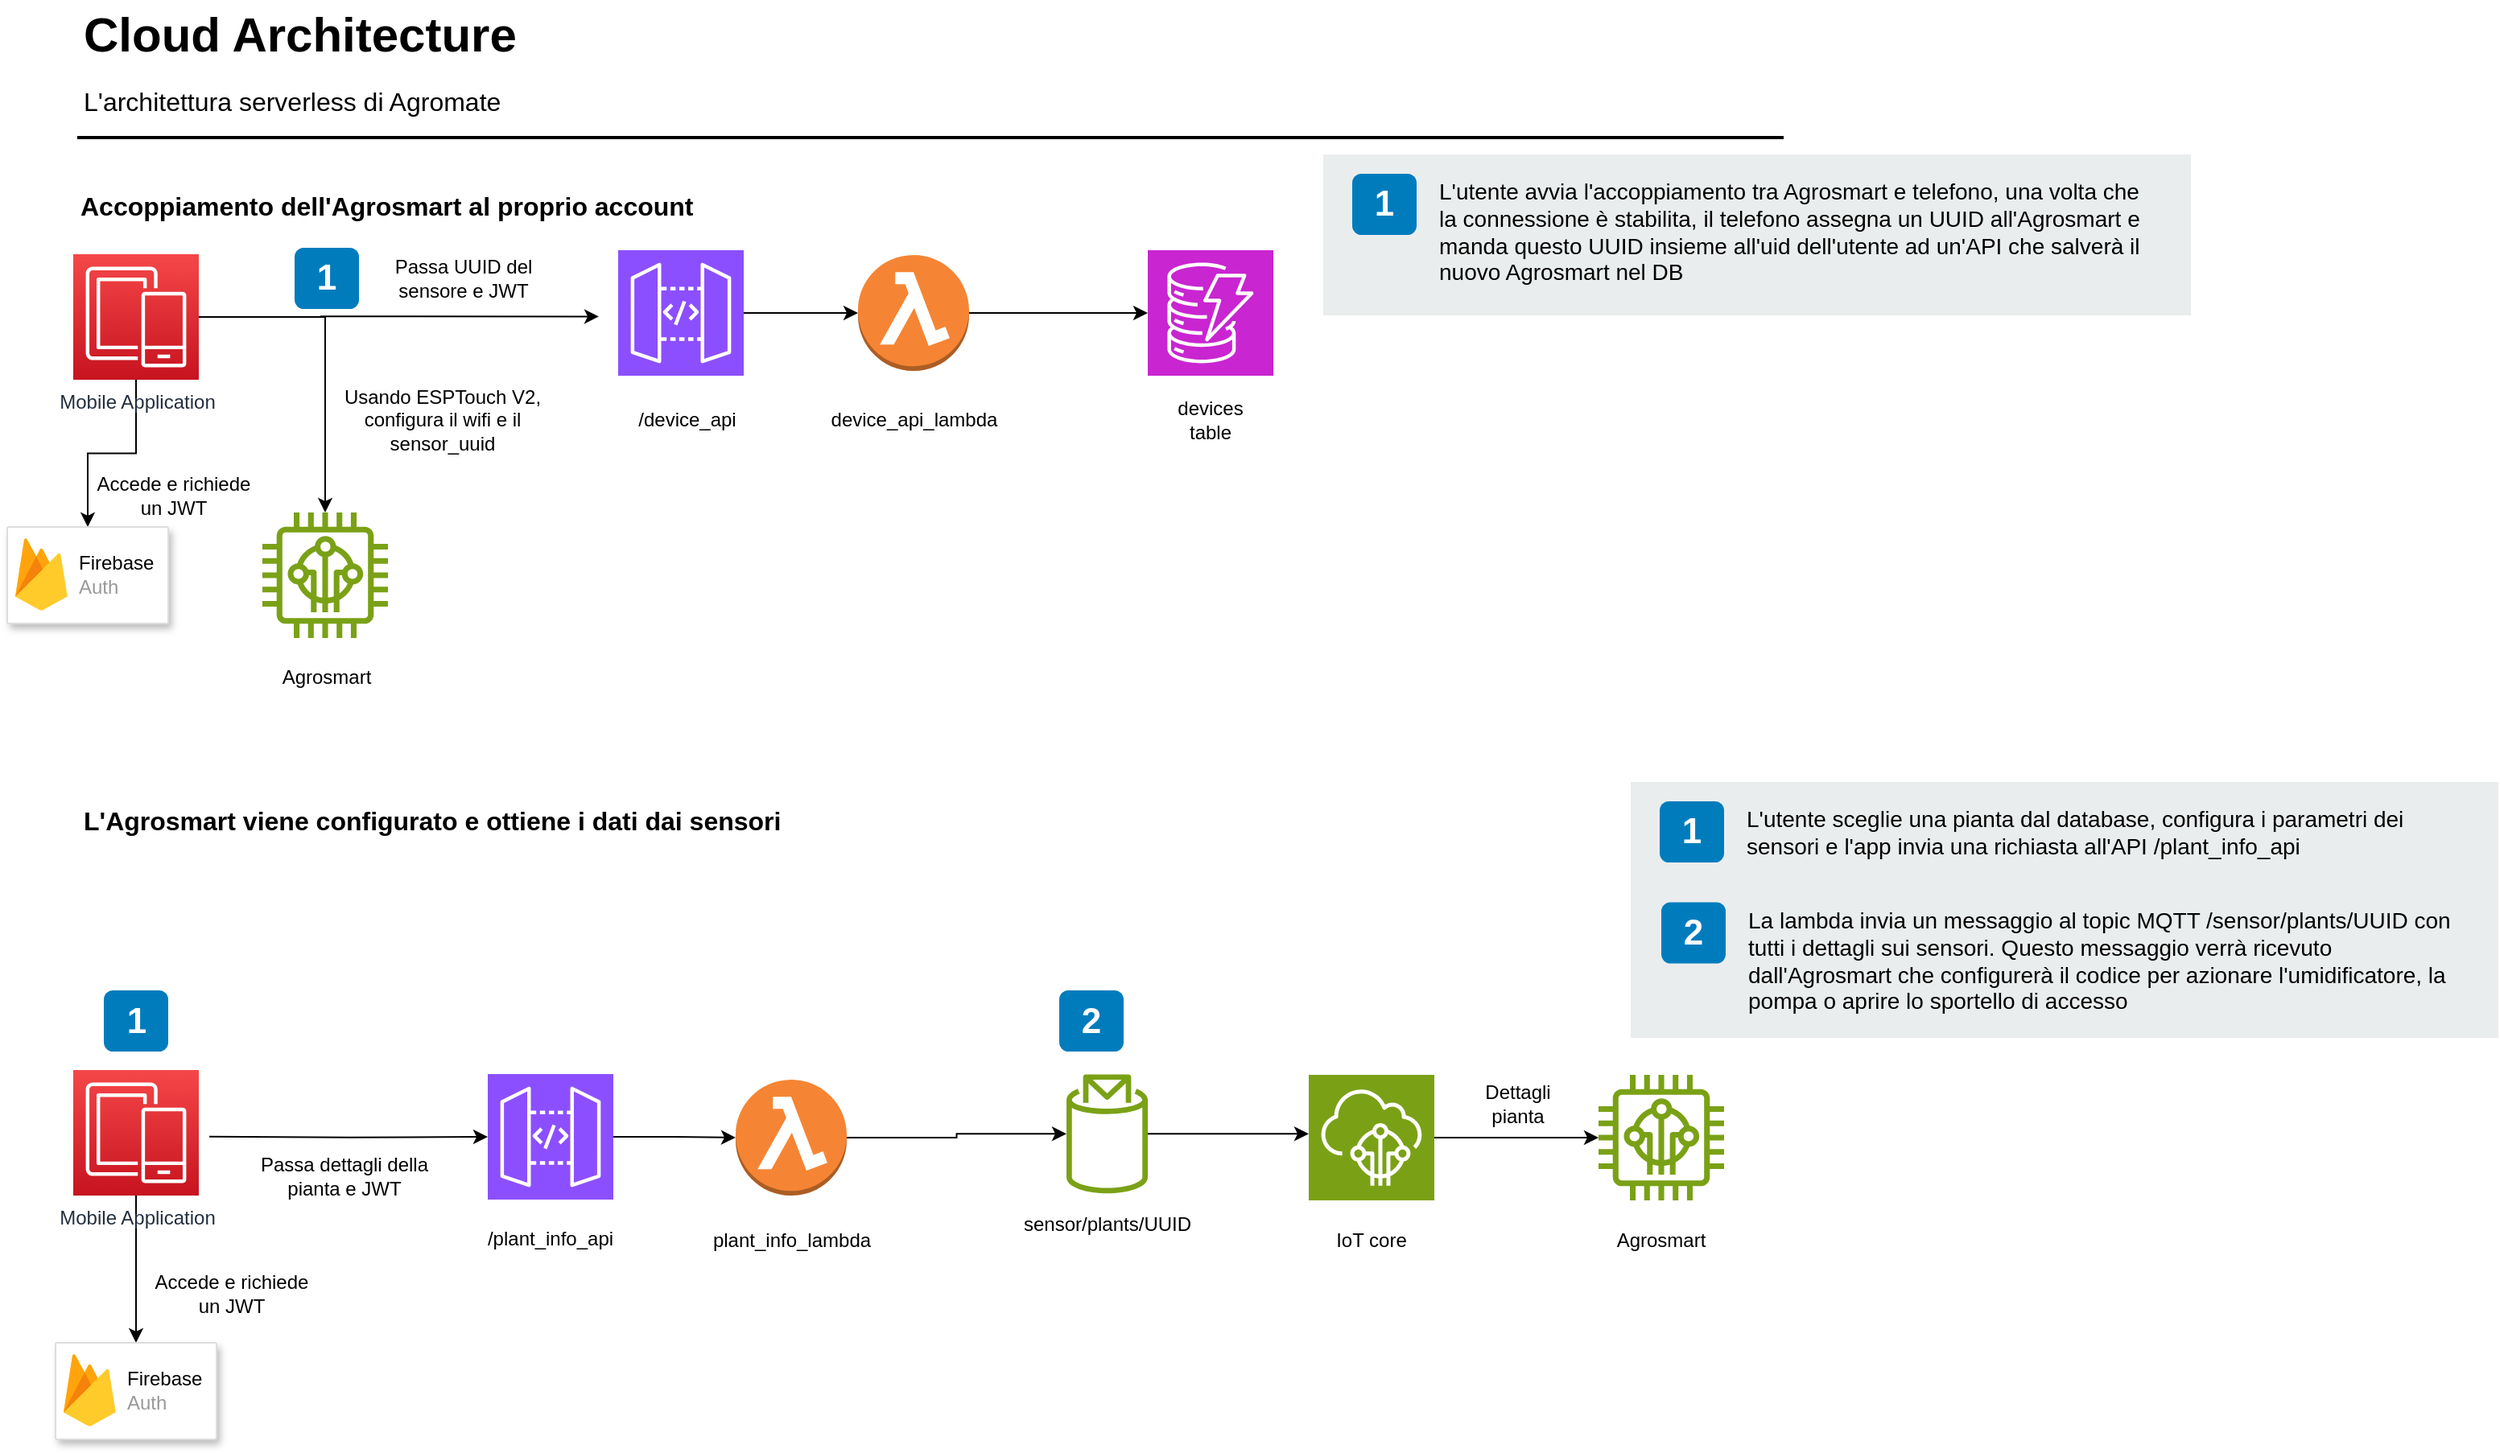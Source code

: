 <mxfile version="21.7.5" type="github">
  <diagram id="Ht1M8jgEwFfnCIfOTk4-" name="Page-1">
    <mxGraphModel dx="1453" dy="818" grid="1" gridSize="10" guides="1" tooltips="1" connect="1" arrows="1" fold="1" page="1" pageScale="1" pageWidth="1169" pageHeight="827" math="0" shadow="0">
      <root>
        <mxCell id="0" />
        <mxCell id="1" parent="0" />
        <mxCell id="-QjtrjUzRDEMRZ5MF8oH-9" value="1" style="rounded=1;whiteSpace=wrap;html=1;fillColor=#007CBD;strokeColor=none;fontColor=#FFFFFF;fontStyle=1;fontSize=22;" parent="1" vertex="1">
          <mxGeometry x="71.5" y="679.5" width="40" height="38" as="geometry" />
        </mxCell>
        <mxCell id="1DUO-ZfJQV2c34KI3G3T-34" value="" style="edgeStyle=orthogonalEdgeStyle;rounded=0;orthogonalLoop=1;jettySize=auto;html=1;" edge="1" parent="1" source="-QjtrjUzRDEMRZ5MF8oH-26" target="1DUO-ZfJQV2c34KI3G3T-30">
          <mxGeometry relative="1" as="geometry" />
        </mxCell>
        <mxCell id="-QjtrjUzRDEMRZ5MF8oH-26" value="Mobile Application" style="outlineConnect=0;fontColor=#232F3E;gradientColor=#F54749;gradientDirection=north;fillColor=#C7131F;strokeColor=#ffffff;dashed=0;verticalLabelPosition=bottom;verticalAlign=top;align=center;html=1;fontSize=12;fontStyle=0;aspect=fixed;shape=mxgraph.aws4.resourceIcon;resIcon=mxgraph.aws4.mobile;" parent="1" vertex="1">
          <mxGeometry x="52.5" y="729" width="78" height="78" as="geometry" />
        </mxCell>
        <mxCell id="-QjtrjUzRDEMRZ5MF8oH-27" value="2" style="rounded=1;whiteSpace=wrap;html=1;fillColor=#007CBD;strokeColor=none;fontColor=#FFFFFF;fontStyle=1;fontSize=22;" parent="1" vertex="1">
          <mxGeometry x="665" y="679.5" width="40" height="38" as="geometry" />
        </mxCell>
        <mxCell id="-QjtrjUzRDEMRZ5MF8oH-47" value="Cloud Architecture" style="text;html=1;resizable=0;points=[];autosize=1;align=left;verticalAlign=top;spacingTop=-4;fontSize=30;fontStyle=1" parent="1" vertex="1">
          <mxGeometry x="56.5" y="64.5" width="290" height="40" as="geometry" />
        </mxCell>
        <mxCell id="-QjtrjUzRDEMRZ5MF8oH-48" value="L&#39;architettura serverless di Agromate" style="text;html=1;resizable=0;points=[];autosize=1;align=left;verticalAlign=top;spacingTop=-4;fontSize=16;" parent="1" vertex="1">
          <mxGeometry x="56.5" y="114.5" width="280" height="30" as="geometry" />
        </mxCell>
        <mxCell id="-QjtrjUzRDEMRZ5MF8oH-49" value="&lt;div&gt;L&#39;Agrosmart viene configurato e ottiene i dati dai sensori&lt;/div&gt;" style="text;html=1;resizable=0;points=[];autosize=1;align=left;verticalAlign=top;spacingTop=-4;fontSize=16;fontStyle=1" parent="1" vertex="1">
          <mxGeometry x="56.5" y="561.5" width="450" height="30" as="geometry" />
        </mxCell>
        <mxCell id="SCVMTBWpLvtzJIhz15lM-1" value="" style="line;strokeWidth=2;html=1;fontSize=14;" parent="1" vertex="1">
          <mxGeometry x="55" y="144.5" width="1060" height="10" as="geometry" />
        </mxCell>
        <mxCell id="7OVz4w7n9kzEPWy-4BBC-3" value="" style="rounded=0;whiteSpace=wrap;html=1;fillColor=#EAEDED;fontSize=22;fontColor=#FFFFFF;strokeColor=none;labelBackgroundColor=none;" parent="1" vertex="1">
          <mxGeometry x="1020" y="550" width="539" height="159" as="geometry" />
        </mxCell>
        <mxCell id="7OVz4w7n9kzEPWy-4BBC-4" value="1" style="rounded=1;whiteSpace=wrap;html=1;fillColor=#007CBD;strokeColor=none;fontColor=#FFFFFF;fontStyle=1;fontSize=22;labelBackgroundColor=none;" parent="1" vertex="1">
          <mxGeometry x="1038" y="562" width="40" height="38" as="geometry" />
        </mxCell>
        <mxCell id="7OVz4w7n9kzEPWy-4BBC-5" value="2" style="rounded=1;whiteSpace=wrap;html=1;fillColor=#007CBD;strokeColor=none;fontColor=#FFFFFF;fontStyle=1;fontSize=22;labelBackgroundColor=none;" parent="1" vertex="1">
          <mxGeometry x="1039" y="624.75" width="40" height="38" as="geometry" />
        </mxCell>
        <mxCell id="7OVz4w7n9kzEPWy-4BBC-13" value="L&#39;utente sceglie una pianta dal database, configura i parametri dei sensori e l&#39;app invia una richiasta all&#39;API /plant_info_api" style="text;html=1;align=left;verticalAlign=top;spacingTop=-4;fontSize=14;labelBackgroundColor=none;whiteSpace=wrap;" parent="1" vertex="1">
          <mxGeometry x="1089.5" y="561.5" width="449" height="47.5" as="geometry" />
        </mxCell>
        <mxCell id="7OVz4w7n9kzEPWy-4BBC-14" value="La lambda invia un messaggio al topic MQTT /sensor/plants/UUID con tutti i dettagli sui sensori. Questo messaggio verrà ricevuto dall&#39;Agrosmart che configurerà il codice per azionare l&#39;umidificatore, la pompa o aprire lo sportello di accesso" style="text;html=1;align=left;verticalAlign=top;spacingTop=-4;fontSize=14;labelBackgroundColor=none;whiteSpace=wrap;" parent="1" vertex="1">
          <mxGeometry x="1091" y="625.25" width="450" height="73.75" as="geometry" />
        </mxCell>
        <mxCell id="1DUO-ZfJQV2c34KI3G3T-9" value="" style="edgeStyle=orthogonalEdgeStyle;rounded=0;orthogonalLoop=1;jettySize=auto;html=1;" edge="1" parent="1" target="1DUO-ZfJQV2c34KI3G3T-8">
          <mxGeometry relative="1" as="geometry">
            <mxPoint x="137" y="770.412" as="sourcePoint" />
          </mxGeometry>
        </mxCell>
        <mxCell id="1DUO-ZfJQV2c34KI3G3T-11" value="" style="edgeStyle=orthogonalEdgeStyle;rounded=0;orthogonalLoop=1;jettySize=auto;html=1;" edge="1" parent="1" source="1DUO-ZfJQV2c34KI3G3T-8" target="1DUO-ZfJQV2c34KI3G3T-10">
          <mxGeometry relative="1" as="geometry" />
        </mxCell>
        <mxCell id="1DUO-ZfJQV2c34KI3G3T-8" value="" style="sketch=0;points=[[0,0,0],[0.25,0,0],[0.5,0,0],[0.75,0,0],[1,0,0],[0,1,0],[0.25,1,0],[0.5,1,0],[0.75,1,0],[1,1,0],[0,0.25,0],[0,0.5,0],[0,0.75,0],[1,0.25,0],[1,0.5,0],[1,0.75,0]];outlineConnect=0;fontColor=#232F3E;fillColor=#8C4FFF;strokeColor=#ffffff;dashed=0;verticalLabelPosition=bottom;verticalAlign=top;align=center;html=1;fontSize=12;fontStyle=0;aspect=fixed;shape=mxgraph.aws4.resourceIcon;resIcon=mxgraph.aws4.api_gateway;" vertex="1" parent="1">
          <mxGeometry x="310" y="731.5" width="78" height="78" as="geometry" />
        </mxCell>
        <mxCell id="1DUO-ZfJQV2c34KI3G3T-13" value="" style="edgeStyle=orthogonalEdgeStyle;rounded=0;orthogonalLoop=1;jettySize=auto;html=1;" edge="1" parent="1" source="1DUO-ZfJQV2c34KI3G3T-10" target="1DUO-ZfJQV2c34KI3G3T-12">
          <mxGeometry relative="1" as="geometry" />
        </mxCell>
        <mxCell id="1DUO-ZfJQV2c34KI3G3T-10" value="" style="outlineConnect=0;dashed=0;verticalLabelPosition=bottom;verticalAlign=top;align=center;html=1;shape=mxgraph.aws3.lambda_function;fillColor=#F58534;gradientColor=none;" vertex="1" parent="1">
          <mxGeometry x="464" y="735" width="69" height="72" as="geometry" />
        </mxCell>
        <mxCell id="1DUO-ZfJQV2c34KI3G3T-25" value="" style="edgeStyle=orthogonalEdgeStyle;rounded=0;orthogonalLoop=1;jettySize=auto;html=1;" edge="1" parent="1" source="1DUO-ZfJQV2c34KI3G3T-12" target="1DUO-ZfJQV2c34KI3G3T-16">
          <mxGeometry relative="1" as="geometry">
            <Array as="points">
              <mxPoint x="800" y="769" />
              <mxPoint x="800" y="769" />
            </Array>
          </mxGeometry>
        </mxCell>
        <mxCell id="1DUO-ZfJQV2c34KI3G3T-12" value="" style="sketch=0;outlineConnect=0;fontColor=#232F3E;gradientColor=none;fillColor=#7AA116;strokeColor=none;dashed=0;verticalLabelPosition=bottom;verticalAlign=top;align=center;html=1;fontSize=12;fontStyle=0;aspect=fixed;pointerEvents=1;shape=mxgraph.aws4.topic_2;" vertex="1" parent="1">
          <mxGeometry x="669.5" y="731.5" width="50.5" height="74.32" as="geometry" />
        </mxCell>
        <mxCell id="1DUO-ZfJQV2c34KI3G3T-18" value="" style="edgeStyle=orthogonalEdgeStyle;rounded=0;orthogonalLoop=1;jettySize=auto;html=1;" edge="1" parent="1" source="1DUO-ZfJQV2c34KI3G3T-16" target="1DUO-ZfJQV2c34KI3G3T-17">
          <mxGeometry relative="1" as="geometry" />
        </mxCell>
        <mxCell id="1DUO-ZfJQV2c34KI3G3T-16" value="" style="sketch=0;points=[[0,0,0],[0.25,0,0],[0.5,0,0],[0.75,0,0],[1,0,0],[0,1,0],[0.25,1,0],[0.5,1,0],[0.75,1,0],[1,1,0],[0,0.25,0],[0,0.5,0],[0,0.75,0],[1,0.25,0],[1,0.5,0],[1,0.75,0]];outlineConnect=0;fontColor=#232F3E;fillColor=#7AA116;strokeColor=#ffffff;dashed=0;verticalLabelPosition=bottom;verticalAlign=top;align=center;html=1;fontSize=12;fontStyle=0;aspect=fixed;shape=mxgraph.aws4.resourceIcon;resIcon=mxgraph.aws4.iot_core;" vertex="1" parent="1">
          <mxGeometry x="820" y="732" width="78" height="78" as="geometry" />
        </mxCell>
        <mxCell id="1DUO-ZfJQV2c34KI3G3T-17" value="" style="sketch=0;outlineConnect=0;fontColor=#232F3E;gradientColor=none;fillColor=#7AA116;strokeColor=none;dashed=0;verticalLabelPosition=bottom;verticalAlign=top;align=center;html=1;fontSize=12;fontStyle=0;aspect=fixed;pointerEvents=1;shape=mxgraph.aws4.iot_thing_freertos_device;" vertex="1" parent="1">
          <mxGeometry x="1000" y="732" width="78" height="78" as="geometry" />
        </mxCell>
        <mxCell id="1DUO-ZfJQV2c34KI3G3T-19" value="/plant_info_api" style="text;html=1;strokeColor=none;fillColor=none;align=center;verticalAlign=middle;whiteSpace=wrap;rounded=0;" vertex="1" parent="1">
          <mxGeometry x="319" y="819" width="60" height="30" as="geometry" />
        </mxCell>
        <mxCell id="1DUO-ZfJQV2c34KI3G3T-20" value="plant_info_lambda" style="text;html=1;strokeColor=none;fillColor=none;align=center;verticalAlign=middle;whiteSpace=wrap;rounded=0;" vertex="1" parent="1">
          <mxGeometry x="469" y="820" width="60" height="30" as="geometry" />
        </mxCell>
        <mxCell id="1DUO-ZfJQV2c34KI3G3T-21" value="sensor/plants/UUID" style="text;html=1;strokeColor=none;fillColor=none;align=center;verticalAlign=middle;whiteSpace=wrap;rounded=0;" vertex="1" parent="1">
          <mxGeometry x="665" y="810" width="60" height="30" as="geometry" />
        </mxCell>
        <mxCell id="1DUO-ZfJQV2c34KI3G3T-22" value="Agrosmart" style="text;html=1;strokeColor=none;fillColor=none;align=center;verticalAlign=middle;whiteSpace=wrap;rounded=0;" vertex="1" parent="1">
          <mxGeometry x="1009" y="820" width="60" height="30" as="geometry" />
        </mxCell>
        <mxCell id="1DUO-ZfJQV2c34KI3G3T-23" value="IoT core" style="text;html=1;strokeColor=none;fillColor=none;align=center;verticalAlign=middle;whiteSpace=wrap;rounded=0;" vertex="1" parent="1">
          <mxGeometry x="829" y="820" width="60" height="30" as="geometry" />
        </mxCell>
        <mxCell id="1DUO-ZfJQV2c34KI3G3T-28" value="Accoppiamento dell&#39;Agrosmart al proprio account" style="text;html=1;resizable=0;points=[];autosize=1;align=left;verticalAlign=top;spacingTop=-4;fontSize=16;fontStyle=1" vertex="1" parent="1">
          <mxGeometry x="55" y="180" width="400" height="30" as="geometry" />
        </mxCell>
        <mxCell id="1DUO-ZfJQV2c34KI3G3T-29" value="Passa dettagli della pianta e JWT" style="text;html=1;strokeColor=none;fillColor=none;align=center;verticalAlign=middle;whiteSpace=wrap;rounded=0;" vertex="1" parent="1">
          <mxGeometry x="156" y="780" width="130" height="30" as="geometry" />
        </mxCell>
        <mxCell id="1DUO-ZfJQV2c34KI3G3T-30" value="" style="strokeColor=#dddddd;shadow=1;strokeWidth=1;rounded=1;absoluteArcSize=1;arcSize=2;" vertex="1" parent="1">
          <mxGeometry x="41.5" y="898.5" width="100" height="60" as="geometry" />
        </mxCell>
        <mxCell id="1DUO-ZfJQV2c34KI3G3T-31" value="&lt;div&gt;&lt;font color=&quot;#000000&quot;&gt;Firebase&lt;/font&gt;&lt;br&gt;&lt;/div&gt;&lt;div&gt;Auth&lt;/div&gt;" style="sketch=0;dashed=0;connectable=0;html=1;fillColor=#5184F3;strokeColor=none;shape=mxgraph.gcp2.firebase;part=1;labelPosition=right;verticalLabelPosition=middle;align=left;verticalAlign=middle;spacingLeft=5;fontColor=#999999;fontSize=12;" vertex="1" parent="1DUO-ZfJQV2c34KI3G3T-30">
          <mxGeometry width="32.4" height="45" relative="1" as="geometry">
            <mxPoint x="5" y="7" as="offset" />
          </mxGeometry>
        </mxCell>
        <mxCell id="1DUO-ZfJQV2c34KI3G3T-35" value="Accede e richiede un JWT" style="text;html=1;strokeColor=none;fillColor=none;align=center;verticalAlign=middle;whiteSpace=wrap;rounded=0;" vertex="1" parent="1">
          <mxGeometry x="96" y="849" width="110" height="38.5" as="geometry" />
        </mxCell>
        <mxCell id="1DUO-ZfJQV2c34KI3G3T-36" value="1" style="rounded=1;whiteSpace=wrap;html=1;fillColor=#007CBD;strokeColor=none;fontColor=#FFFFFF;fontStyle=1;fontSize=22;" vertex="1" parent="1">
          <mxGeometry x="190" y="218" width="40" height="38" as="geometry" />
        </mxCell>
        <mxCell id="1DUO-ZfJQV2c34KI3G3T-37" value="" style="edgeStyle=orthogonalEdgeStyle;rounded=0;orthogonalLoop=1;jettySize=auto;html=1;" edge="1" parent="1" source="1DUO-ZfJQV2c34KI3G3T-38" target="1DUO-ZfJQV2c34KI3G3T-46">
          <mxGeometry relative="1" as="geometry" />
        </mxCell>
        <mxCell id="1DUO-ZfJQV2c34KI3G3T-52" value="" style="edgeStyle=orthogonalEdgeStyle;rounded=0;orthogonalLoop=1;jettySize=auto;html=1;" edge="1" parent="1" source="1DUO-ZfJQV2c34KI3G3T-38" target="1DUO-ZfJQV2c34KI3G3T-49">
          <mxGeometry relative="1" as="geometry" />
        </mxCell>
        <mxCell id="1DUO-ZfJQV2c34KI3G3T-38" value="Mobile Application" style="outlineConnect=0;fontColor=#232F3E;gradientColor=#F54749;gradientDirection=north;fillColor=#C7131F;strokeColor=#ffffff;dashed=0;verticalLabelPosition=bottom;verticalAlign=top;align=center;html=1;fontSize=12;fontStyle=0;aspect=fixed;shape=mxgraph.aws4.resourceIcon;resIcon=mxgraph.aws4.mobile;" vertex="1" parent="1">
          <mxGeometry x="52.5" y="222" width="78" height="78" as="geometry" />
        </mxCell>
        <mxCell id="1DUO-ZfJQV2c34KI3G3T-39" value="" style="edgeStyle=orthogonalEdgeStyle;rounded=0;orthogonalLoop=1;jettySize=auto;html=1;" edge="1" parent="1">
          <mxGeometry relative="1" as="geometry">
            <mxPoint x="206" y="260.652" as="sourcePoint" />
            <mxPoint x="379" y="260.706" as="targetPoint" />
          </mxGeometry>
        </mxCell>
        <mxCell id="1DUO-ZfJQV2c34KI3G3T-40" value="" style="edgeStyle=orthogonalEdgeStyle;rounded=0;orthogonalLoop=1;jettySize=auto;html=1;" edge="1" parent="1" source="1DUO-ZfJQV2c34KI3G3T-41" target="1DUO-ZfJQV2c34KI3G3T-42">
          <mxGeometry relative="1" as="geometry" />
        </mxCell>
        <mxCell id="1DUO-ZfJQV2c34KI3G3T-41" value="" style="sketch=0;points=[[0,0,0],[0.25,0,0],[0.5,0,0],[0.75,0,0],[1,0,0],[0,1,0],[0.25,1,0],[0.5,1,0],[0.75,1,0],[1,1,0],[0,0.25,0],[0,0.5,0],[0,0.75,0],[1,0.25,0],[1,0.5,0],[1,0.75,0]];outlineConnect=0;fontColor=#232F3E;fillColor=#8C4FFF;strokeColor=#ffffff;dashed=0;verticalLabelPosition=bottom;verticalAlign=top;align=center;html=1;fontSize=12;fontStyle=0;aspect=fixed;shape=mxgraph.aws4.resourceIcon;resIcon=mxgraph.aws4.api_gateway;" vertex="1" parent="1">
          <mxGeometry x="391" y="219.5" width="78" height="78" as="geometry" />
        </mxCell>
        <mxCell id="1DUO-ZfJQV2c34KI3G3T-60" value="" style="edgeStyle=orthogonalEdgeStyle;rounded=0;orthogonalLoop=1;jettySize=auto;html=1;" edge="1" parent="1" source="1DUO-ZfJQV2c34KI3G3T-42" target="1DUO-ZfJQV2c34KI3G3T-59">
          <mxGeometry relative="1" as="geometry" />
        </mxCell>
        <mxCell id="1DUO-ZfJQV2c34KI3G3T-42" value="" style="outlineConnect=0;dashed=0;verticalLabelPosition=bottom;verticalAlign=top;align=center;html=1;shape=mxgraph.aws3.lambda_function;fillColor=#F58534;gradientColor=none;" vertex="1" parent="1">
          <mxGeometry x="540" y="222.5" width="69" height="72" as="geometry" />
        </mxCell>
        <mxCell id="1DUO-ZfJQV2c34KI3G3T-43" value="/device_api" style="text;html=1;strokeColor=none;fillColor=none;align=center;verticalAlign=middle;whiteSpace=wrap;rounded=0;" vertex="1" parent="1">
          <mxGeometry x="404" y="310" width="60" height="30" as="geometry" />
        </mxCell>
        <mxCell id="1DUO-ZfJQV2c34KI3G3T-44" value="&lt;div&gt;device_api_lambda&lt;/div&gt;" style="text;html=1;strokeColor=none;fillColor=none;align=center;verticalAlign=middle;whiteSpace=wrap;rounded=0;" vertex="1" parent="1">
          <mxGeometry x="544.5" y="310" width="60" height="30" as="geometry" />
        </mxCell>
        <mxCell id="1DUO-ZfJQV2c34KI3G3T-45" value="Passa UUID del sensore e JWT" style="text;html=1;strokeColor=none;fillColor=none;align=center;verticalAlign=middle;whiteSpace=wrap;rounded=0;" vertex="1" parent="1">
          <mxGeometry x="230" y="222" width="130" height="30" as="geometry" />
        </mxCell>
        <mxCell id="1DUO-ZfJQV2c34KI3G3T-46" value="" style="strokeColor=#dddddd;shadow=1;strokeWidth=1;rounded=1;absoluteArcSize=1;arcSize=2;" vertex="1" parent="1">
          <mxGeometry x="11.5" y="391.5" width="100" height="60" as="geometry" />
        </mxCell>
        <mxCell id="1DUO-ZfJQV2c34KI3G3T-47" value="&lt;div&gt;&lt;font color=&quot;#000000&quot;&gt;Firebase&lt;/font&gt;&lt;br&gt;&lt;/div&gt;&lt;div&gt;Auth&lt;/div&gt;" style="sketch=0;dashed=0;connectable=0;html=1;fillColor=#5184F3;strokeColor=none;shape=mxgraph.gcp2.firebase;part=1;labelPosition=right;verticalLabelPosition=middle;align=left;verticalAlign=middle;spacingLeft=5;fontColor=#999999;fontSize=12;" vertex="1" parent="1DUO-ZfJQV2c34KI3G3T-46">
          <mxGeometry width="32.4" height="45" relative="1" as="geometry">
            <mxPoint x="5" y="7" as="offset" />
          </mxGeometry>
        </mxCell>
        <mxCell id="1DUO-ZfJQV2c34KI3G3T-48" value="Accede e richiede un JWT" style="text;html=1;strokeColor=none;fillColor=none;align=center;verticalAlign=middle;whiteSpace=wrap;rounded=0;" vertex="1" parent="1">
          <mxGeometry x="60" y="353" width="110" height="38.5" as="geometry" />
        </mxCell>
        <mxCell id="1DUO-ZfJQV2c34KI3G3T-49" value="" style="sketch=0;outlineConnect=0;fontColor=#232F3E;gradientColor=none;fillColor=#7AA116;strokeColor=none;dashed=0;verticalLabelPosition=bottom;verticalAlign=top;align=center;html=1;fontSize=12;fontStyle=0;aspect=fixed;pointerEvents=1;shape=mxgraph.aws4.iot_thing_freertos_device;" vertex="1" parent="1">
          <mxGeometry x="170" y="382.5" width="78" height="78" as="geometry" />
        </mxCell>
        <mxCell id="1DUO-ZfJQV2c34KI3G3T-53" value="Usando ESPTouch V2, configura il wifi e il sensor_uuid" style="text;html=1;strokeColor=none;fillColor=none;align=center;verticalAlign=middle;whiteSpace=wrap;rounded=0;" vertex="1" parent="1">
          <mxGeometry x="216.5" y="300.5" width="130" height="49" as="geometry" />
        </mxCell>
        <mxCell id="1DUO-ZfJQV2c34KI3G3T-54" value="" style="rounded=0;whiteSpace=wrap;html=1;fillColor=#EAEDED;fontSize=22;fontColor=#FFFFFF;strokeColor=none;labelBackgroundColor=none;" vertex="1" parent="1">
          <mxGeometry x="829" y="160" width="539" height="100" as="geometry" />
        </mxCell>
        <mxCell id="1DUO-ZfJQV2c34KI3G3T-55" value="1" style="rounded=1;whiteSpace=wrap;html=1;fillColor=#007CBD;strokeColor=none;fontColor=#FFFFFF;fontStyle=1;fontSize=22;labelBackgroundColor=none;" vertex="1" parent="1">
          <mxGeometry x="847" y="172" width="40" height="38" as="geometry" />
        </mxCell>
        <mxCell id="1DUO-ZfJQV2c34KI3G3T-57" value="L&#39;utente avvia l&#39;accoppiamento tra Agrosmart e telefono, una volta che la connessione è stabilita, il telefono assegna un UUID all&#39;Agrosmart e manda questo UUID insieme all&#39;uid dell&#39;utente ad un&#39;API che salverà il nuovo Agrosmart nel DB" style="text;html=1;align=left;verticalAlign=top;spacingTop=-4;fontSize=14;labelBackgroundColor=none;whiteSpace=wrap;" vertex="1" parent="1">
          <mxGeometry x="898.5" y="171.5" width="449" height="78.5" as="geometry" />
        </mxCell>
        <mxCell id="1DUO-ZfJQV2c34KI3G3T-59" value="" style="sketch=0;points=[[0,0,0],[0.25,0,0],[0.5,0,0],[0.75,0,0],[1,0,0],[0,1,0],[0.25,1,0],[0.5,1,0],[0.75,1,0],[1,1,0],[0,0.25,0],[0,0.5,0],[0,0.75,0],[1,0.25,0],[1,0.5,0],[1,0.75,0]];outlineConnect=0;fontColor=#232F3E;fillColor=#C925D1;strokeColor=#ffffff;dashed=0;verticalLabelPosition=bottom;verticalAlign=top;align=center;html=1;fontSize=12;fontStyle=0;aspect=fixed;shape=mxgraph.aws4.resourceIcon;resIcon=mxgraph.aws4.dynamodb;" vertex="1" parent="1">
          <mxGeometry x="720" y="219.5" width="78" height="78" as="geometry" />
        </mxCell>
        <mxCell id="1DUO-ZfJQV2c34KI3G3T-61" value="devices table" style="text;html=1;strokeColor=none;fillColor=none;align=center;verticalAlign=middle;whiteSpace=wrap;rounded=0;" vertex="1" parent="1">
          <mxGeometry x="729" y="310" width="60" height="30" as="geometry" />
        </mxCell>
        <mxCell id="1DUO-ZfJQV2c34KI3G3T-62" value="Agrosmart" style="text;html=1;strokeColor=none;fillColor=none;align=center;verticalAlign=middle;whiteSpace=wrap;rounded=0;" vertex="1" parent="1">
          <mxGeometry x="180" y="470" width="60" height="30" as="geometry" />
        </mxCell>
        <mxCell id="1DUO-ZfJQV2c34KI3G3T-63" value="Dettagli pianta" style="text;html=1;strokeColor=none;fillColor=none;align=center;verticalAlign=middle;whiteSpace=wrap;rounded=0;" vertex="1" parent="1">
          <mxGeometry x="920" y="735" width="60" height="30" as="geometry" />
        </mxCell>
      </root>
    </mxGraphModel>
  </diagram>
</mxfile>
